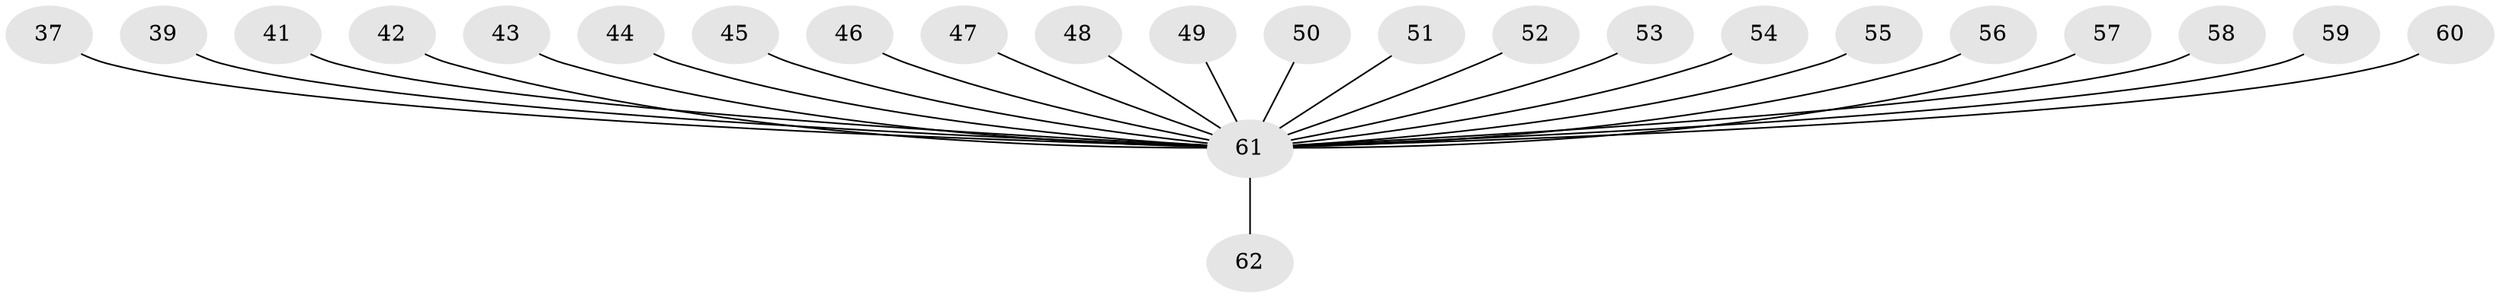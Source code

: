 // original degree distribution, {12: 0.016129032258064516, 6: 0.016129032258064516, 16: 0.016129032258064516, 1: 0.6935483870967742, 4: 0.04838709677419355, 3: 0.06451612903225806, 2: 0.12903225806451613, 5: 0.016129032258064516}
// Generated by graph-tools (version 1.1) at 2025/52/03/04/25 21:52:00]
// undirected, 24 vertices, 23 edges
graph export_dot {
graph [start="1"]
  node [color=gray90,style=filled];
  37;
  39;
  41;
  42;
  43;
  44;
  45;
  46;
  47;
  48;
  49;
  50;
  51;
  52;
  53;
  54;
  55;
  56;
  57;
  58;
  59;
  60;
  61 [super="+23+29+40+30+31+33+34+35+36"];
  62;
  37 -- 61;
  39 -- 61;
  41 -- 61;
  42 -- 61;
  43 -- 61;
  44 -- 61;
  45 -- 61;
  46 -- 61;
  47 -- 61;
  48 -- 61;
  49 -- 61;
  50 -- 61;
  51 -- 61;
  52 -- 61;
  53 -- 61;
  54 -- 61;
  55 -- 61;
  56 -- 61;
  57 -- 61;
  58 -- 61;
  59 -- 61;
  60 -- 61;
  61 -- 62;
}
